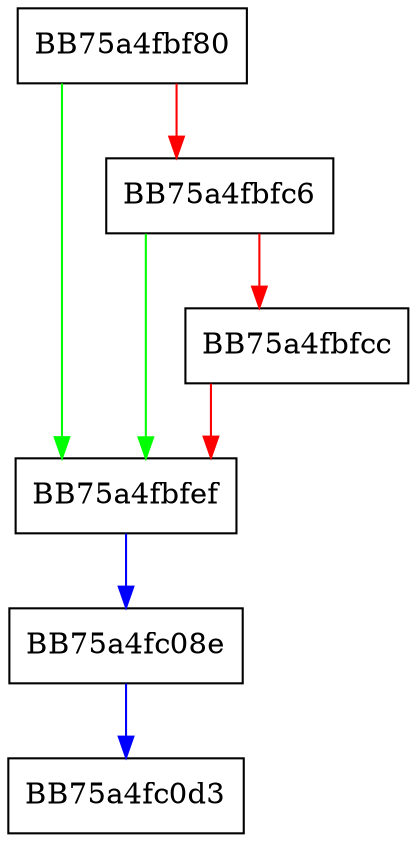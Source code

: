 digraph TriggerSignature {
  node [shape="box"];
  graph [splines=ortho];
  BB75a4fbf80 -> BB75a4fbfef [color="green"];
  BB75a4fbf80 -> BB75a4fbfc6 [color="red"];
  BB75a4fbfc6 -> BB75a4fbfef [color="green"];
  BB75a4fbfc6 -> BB75a4fbfcc [color="red"];
  BB75a4fbfcc -> BB75a4fbfef [color="red"];
  BB75a4fbfef -> BB75a4fc08e [color="blue"];
  BB75a4fc08e -> BB75a4fc0d3 [color="blue"];
}